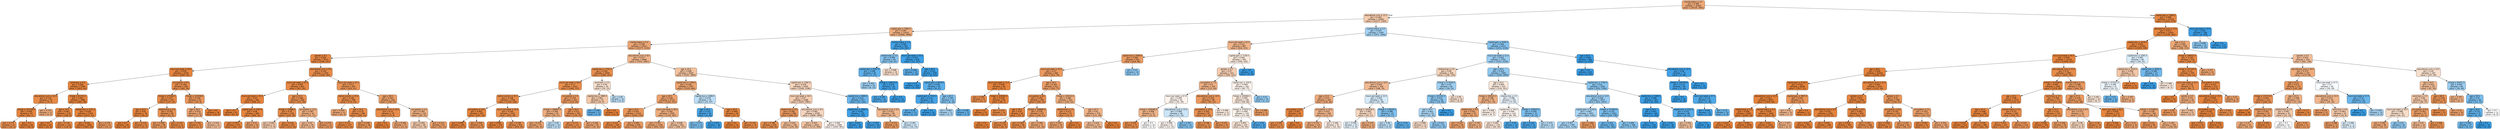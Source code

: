 digraph Tree {
node [shape=box, style="filled, rounded", color="black", fontname="helvetica"] ;
edge [fontname="helvetica"] ;
0 [label=<marital-status &le; 2.5<br/>gini = 0.366<br/>samples = 32561<br/>value = [24720, 7841]>, fillcolor="#eda978"] ;
1 [label=<educational_num &le; 12.5<br/>gini = 0.465<br/>samples = 19442<br/>value = [12277, 7165]>, fillcolor="#f4cbad"] ;
0 -> 1 [labeldistance=2.5, labelangle=45, headlabel="True"] ;
2 [label=<capital-gain &le; 5095.5<br/>gini = 0.387<br/>samples = 14102<br/>value = [10406, 3696]>, fillcolor="#eeae7f"] ;
1 -> 2 ;
3 [label=<marital-status &le; 0.5<br/>gini = 0.356<br/>samples = 13511<br/>value = [10377, 3134]>, fillcolor="#eda775"] ;
2 -> 3 ;
4 [label=<gender &le; 0.5<br/>gini = 0.091<br/>samples = 3513<br/>value = [3346, 167]>, fillcolor="#e68743"] ;
3 -> 4 ;
5 [label=<hours-per-week &le; 49.5<br/>gini = 0.056<br/>samples = 2159<br/>value = [2097, 62]>, fillcolor="#e6853f"] ;
4 -> 5 ;
6 [label=<workclass &le; 0.5<br/>gini = 0.044<br/>samples = 1959<br/>value = [1915, 44]>, fillcolor="#e6843e"] ;
5 -> 6 ;
7 [label=<educational_num &le; 10.5<br/>gini = 0.119<br/>samples = 79<br/>value = [74, 5]>, fillcolor="#e78a46"] ;
6 -> 7 ;
8 [label=<fnlwgt &le; 107148.0<br/>gini = 0.058<br/>samples = 67<br/>value = [65, 2]>, fillcolor="#e6853f"] ;
7 -> 8 ;
9 [label=<gini = 0.172<br/>samples = 21<br/>value = [19, 2]>, fillcolor="#e88e4e"] ;
8 -> 9 ;
10 [label=<gini = 0.0<br/>samples = 46<br/>value = [46, 0]>, fillcolor="#e58139"] ;
8 -> 10 ;
11 [label=<gini = 0.375<br/>samples = 12<br/>value = [9, 3]>, fillcolor="#eeab7b"] ;
7 -> 11 ;
12 [label=<fnlwgt &le; 61151.0<br/>gini = 0.041<br/>samples = 1880<br/>value = [1841, 39]>, fillcolor="#e6843d"] ;
6 -> 12 ;
13 [label=<age &le; 34.5<br/>gini = 0.087<br/>samples = 176<br/>value = [168, 8]>, fillcolor="#e68742"] ;
12 -> 13 ;
14 [label=<gini = 0.0<br/>samples = 50<br/>value = [50, 0]>, fillcolor="#e58139"] ;
13 -> 14 ;
15 [label=<gini = 0.119<br/>samples = 126<br/>value = [118, 8]>, fillcolor="#e78a46"] ;
13 -> 15 ;
16 [label=<capital-loss &le; 1751.5<br/>gini = 0.036<br/>samples = 1704<br/>value = [1673, 31]>, fillcolor="#e5833d"] ;
12 -> 16 ;
17 [label=<gini = 0.034<br/>samples = 1692<br/>value = [1663, 29]>, fillcolor="#e5833c"] ;
16 -> 17 ;
18 [label=<gini = 0.278<br/>samples = 12<br/>value = [10, 2]>, fillcolor="#ea9a61"] ;
16 -> 18 ;
19 [label=<occupation &le; 8.5<br/>gini = 0.164<br/>samples = 200<br/>value = [182, 18]>, fillcolor="#e88d4d"] ;
5 -> 19 ;
20 [label=<fnlwgt &le; 175293.5<br/>gini = 0.127<br/>samples = 147<br/>value = [137, 10]>, fillcolor="#e78a47"] ;
19 -> 20 ;
21 [label=<age &le; 42.0<br/>gini = 0.05<br/>samples = 78<br/>value = [76, 2]>, fillcolor="#e6843e"] ;
20 -> 21 ;
22 [label=<gini = 0.0<br/>samples = 45<br/>value = [45, 0]>, fillcolor="#e58139"] ;
21 -> 22 ;
23 [label=<gini = 0.114<br/>samples = 33<br/>value = [31, 2]>, fillcolor="#e78946"] ;
21 -> 23 ;
24 [label=<relationship &le; 3.5<br/>gini = 0.205<br/>samples = 69<br/>value = [61, 8]>, fillcolor="#e89253"] ;
20 -> 24 ;
25 [label=<gini = 0.266<br/>samples = 38<br/>value = [32, 6]>, fillcolor="#ea995e"] ;
24 -> 25 ;
26 [label=<gini = 0.121<br/>samples = 31<br/>value = [29, 2]>, fillcolor="#e78a47"] ;
24 -> 26 ;
27 [label=<fnlwgt &le; 210558.0<br/>gini = 0.256<br/>samples = 53<br/>value = [45, 8]>, fillcolor="#ea975c"] ;
19 -> 27 ;
28 [label=<age &le; 38.5<br/>gini = 0.353<br/>samples = 35<br/>value = [27, 8]>, fillcolor="#eda674"] ;
27 -> 28 ;
29 [label=<gini = 0.142<br/>samples = 13<br/>value = [12, 1]>, fillcolor="#e78c49"] ;
28 -> 29 ;
30 [label=<gini = 0.434<br/>samples = 22<br/>value = [15, 7]>, fillcolor="#f1bc95"] ;
28 -> 30 ;
31 [label=<gini = 0.0<br/>samples = 18<br/>value = [18, 0]>, fillcolor="#e58139"] ;
27 -> 31 ;
32 [label=<educational_num &le; 9.5<br/>gini = 0.143<br/>samples = 1354<br/>value = [1249, 105]>, fillcolor="#e78c4a"] ;
4 -> 32 ;
33 [label=<hours-per-week &le; 41.5<br/>gini = 0.097<br/>samples = 861<br/>value = [817, 44]>, fillcolor="#e68844"] ;
32 -> 33 ;
34 [label=<hours-per-week &le; 35.5<br/>gini = 0.05<br/>samples = 581<br/>value = [566, 15]>, fillcolor="#e6843e"] ;
33 -> 34 ;
35 [label=<gini = 0.0<br/>samples = 97<br/>value = [97, 0]>, fillcolor="#e58139"] ;
34 -> 35 ;
36 [label=<capital-gain &le; 2787.0<br/>gini = 0.06<br/>samples = 484<br/>value = [469, 15]>, fillcolor="#e6853f"] ;
34 -> 36 ;
37 [label=<gini = 0.053<br/>samples = 474<br/>value = [461, 13]>, fillcolor="#e6853f"] ;
36 -> 37 ;
38 [label=<gini = 0.32<br/>samples = 10<br/>value = [8, 2]>, fillcolor="#eca06a"] ;
36 -> 38 ;
39 [label=<age &le; 51.5<br/>gini = 0.186<br/>samples = 280<br/>value = [251, 29]>, fillcolor="#e89050"] ;
33 -> 39 ;
40 [label=<fnlwgt &le; 33988.0<br/>gini = 0.14<br/>samples = 238<br/>value = [220, 18]>, fillcolor="#e78b49"] ;
39 -> 40 ;
41 [label=<gini = 0.463<br/>samples = 11<br/>value = [7, 4]>, fillcolor="#f4c9aa"] ;
40 -> 41 ;
42 [label=<gini = 0.116<br/>samples = 227<br/>value = [213, 14]>, fillcolor="#e78946"] ;
40 -> 42 ;
43 [label=<occupation &le; 12.5<br/>gini = 0.387<br/>samples = 42<br/>value = [31, 11]>, fillcolor="#eeae7f"] ;
39 -> 43 ;
44 [label=<gini = 0.42<br/>samples = 30<br/>value = [21, 9]>, fillcolor="#f0b78e"] ;
43 -> 44 ;
45 [label=<gini = 0.278<br/>samples = 12<br/>value = [10, 2]>, fillcolor="#ea9a61"] ;
43 -> 45 ;
46 [label=<hours-per-week &le; 43.5<br/>gini = 0.217<br/>samples = 493<br/>value = [432, 61]>, fillcolor="#e99355"] ;
32 -> 46 ;
47 [label=<native-country &le; 35.0<br/>gini = 0.148<br/>samples = 298<br/>value = [274, 24]>, fillcolor="#e78c4a"] ;
46 -> 47 ;
48 [label=<gini = 0.355<br/>samples = 13<br/>value = [10, 3]>, fillcolor="#eda774"] ;
47 -> 48 ;
49 [label=<age &le; 50.5<br/>gini = 0.137<br/>samples = 285<br/>value = [264, 21]>, fillcolor="#e78b49"] ;
47 -> 49 ;
50 [label=<gini = 0.111<br/>samples = 237<br/>value = [223, 14]>, fillcolor="#e78945"] ;
49 -> 50 ;
51 [label=<gini = 0.249<br/>samples = 48<br/>value = [41, 7]>, fillcolor="#e9975b"] ;
49 -> 51 ;
52 [label=<age &le; 38.5<br/>gini = 0.307<br/>samples = 195<br/>value = [158, 37]>, fillcolor="#eb9f67"] ;
46 -> 52 ;
53 [label=<educational_num &le; 10.5<br/>gini = 0.14<br/>samples = 79<br/>value = [73, 6]>, fillcolor="#e78b49"] ;
52 -> 53 ;
54 [label=<gini = 0.0<br/>samples = 52<br/>value = [52, 0]>, fillcolor="#e58139"] ;
53 -> 54 ;
55 [label=<gini = 0.346<br/>samples = 27<br/>value = [21, 6]>, fillcolor="#eca572"] ;
53 -> 55 ;
56 [label=<occupation &le; 5.5<br/>gini = 0.392<br/>samples = 116<br/>value = [85, 31]>, fillcolor="#eeaf81"] ;
52 -> 56 ;
57 [label=<gini = 0.465<br/>samples = 49<br/>value = [31, 18]>, fillcolor="#f4caac"] ;
56 -> 57 ;
58 [label=<gini = 0.313<br/>samples = 67<br/>value = [54, 13]>, fillcolor="#eb9f69"] ;
56 -> 58 ;
59 [label=<educational_num &le; 8.5<br/>gini = 0.417<br/>samples = 9998<br/>value = [7031, 2967]>, fillcolor="#f0b68d"] ;
3 -> 59 ;
60 [label=<capital-loss &le; 1791.5<br/>gini = 0.181<br/>samples = 1656<br/>value = [1489, 167]>, fillcolor="#e88f4f"] ;
59 -> 60 ;
61 [label=<hours-per-week &le; 49.5<br/>gini = 0.17<br/>samples = 1621<br/>value = [1469, 152]>, fillcolor="#e88e4d"] ;
60 -> 61 ;
62 [label=<native-country &le; 35.5<br/>gini = 0.146<br/>samples = 1358<br/>value = [1250, 108]>, fillcolor="#e78c4a"] ;
61 -> 62 ;
63 [label=<occupation &le; 10.5<br/>gini = 0.063<br/>samples = 307<br/>value = [297, 10]>, fillcolor="#e68540"] ;
62 -> 63 ;
64 [label=<gini = 0.049<br/>samples = 281<br/>value = [274, 7]>, fillcolor="#e6843e"] ;
63 -> 64 ;
65 [label=<gini = 0.204<br/>samples = 26<br/>value = [23, 3]>, fillcolor="#e89153"] ;
63 -> 65 ;
66 [label=<hours-per-week &le; 29.0<br/>gini = 0.169<br/>samples = 1051<br/>value = [953, 98]>, fillcolor="#e88e4d"] ;
62 -> 66 ;
67 [label=<gini = 0.046<br/>samples = 126<br/>value = [123, 3]>, fillcolor="#e6843e"] ;
66 -> 67 ;
68 [label=<gini = 0.184<br/>samples = 925<br/>value = [830, 95]>, fillcolor="#e88f50"] ;
66 -> 68 ;
69 [label=<occupation &le; 3.5<br/>gini = 0.279<br/>samples = 263<br/>value = [219, 44]>, fillcolor="#ea9a61"] ;
61 -> 69 ;
70 [label=<fnlwgt &le; 289867.5<br/>gini = 0.384<br/>samples = 81<br/>value = [60, 21]>, fillcolor="#eead7e"] ;
69 -> 70 ;
71 [label=<gini = 0.333<br/>samples = 71<br/>value = [56, 15]>, fillcolor="#eca36e"] ;
70 -> 71 ;
72 [label=<gini = 0.48<br/>samples = 10<br/>value = [4, 6]>, fillcolor="#bddef6"] ;
70 -> 72 ;
73 [label=<age &le; 56.5<br/>gini = 0.221<br/>samples = 182<br/>value = [159, 23]>, fillcolor="#e99356"] ;
69 -> 73 ;
74 [label=<gini = 0.172<br/>samples = 137<br/>value = [124, 13]>, fillcolor="#e88e4e"] ;
73 -> 74 ;
75 [label=<gini = 0.346<br/>samples = 45<br/>value = [35, 10]>, fillcolor="#eca572"] ;
73 -> 75 ;
76 [label=<workclass &le; 3.5<br/>gini = 0.49<br/>samples = 35<br/>value = [20, 15]>, fillcolor="#f8e0ce"] ;
60 -> 76 ;
77 [label=<capital-loss &le; 1989.5<br/>gini = 0.461<br/>samples = 25<br/>value = [16, 9]>, fillcolor="#f4c8a8"] ;
76 -> 77 ;
78 [label=<gini = 0.298<br/>samples = 11<br/>value = [2, 9]>, fillcolor="#65b3eb"] ;
77 -> 78 ;
79 [label=<gini = 0.0<br/>samples = 14<br/>value = [14, 0]>, fillcolor="#e58139"] ;
77 -> 79 ;
80 [label=<gini = 0.48<br/>samples = 10<br/>value = [4, 6]>, fillcolor="#bddef6"] ;
76 -> 80 ;
81 [label=<age &le; 35.5<br/>gini = 0.446<br/>samples = 8342<br/>value = [5542, 2800]>, fillcolor="#f2c19d"] ;
59 -> 81 ;
82 [label=<capital-loss &le; 1794.0<br/>gini = 0.339<br/>samples = 2797<br/>value = [2193, 604]>, fillcolor="#eca470"] ;
81 -> 82 ;
83 [label=<age &le; 29.5<br/>gini = 0.326<br/>samples = 2719<br/>value = [2162, 557]>, fillcolor="#eca16c"] ;
82 -> 83 ;
84 [label=<age &le; 24.5<br/>gini = 0.241<br/>samples = 1214<br/>value = [1044, 170]>, fillcolor="#e99659"] ;
83 -> 84 ;
85 [label=<gini = 0.112<br/>samples = 336<br/>value = [316, 20]>, fillcolor="#e78946"] ;
84 -> 85 ;
86 [label=<gini = 0.283<br/>samples = 878<br/>value = [728, 150]>, fillcolor="#ea9b62"] ;
84 -> 86 ;
87 [label=<hours-per-week &le; 48.5<br/>gini = 0.382<br/>samples = 1505<br/>value = [1118, 387]>, fillcolor="#eead7e"] ;
83 -> 87 ;
88 [label=<gini = 0.351<br/>samples = 1100<br/>value = [850, 250]>, fillcolor="#eda673"] ;
87 -> 88 ;
89 [label=<gini = 0.448<br/>samples = 405<br/>value = [268, 137]>, fillcolor="#f2c19e"] ;
87 -> 89 ;
90 [label=<capital-loss &le; 1989.5<br/>gini = 0.479<br/>samples = 78<br/>value = [31, 47]>, fillcolor="#bcdef6"] ;
82 -> 90 ;
91 [label=<age &le; 28.5<br/>gini = 0.147<br/>samples = 50<br/>value = [4, 46]>, fillcolor="#4aa6e7"] ;
90 -> 91 ;
92 [label=<gini = 0.375<br/>samples = 12<br/>value = [3, 9]>, fillcolor="#7bbeee"] ;
91 -> 92 ;
93 [label=<gini = 0.051<br/>samples = 38<br/>value = [1, 37]>, fillcolor="#3ea0e6"] ;
91 -> 93 ;
94 [label=<age &le; 30.5<br/>gini = 0.069<br/>samples = 28<br/>value = [27, 1]>, fillcolor="#e68640"] ;
90 -> 94 ;
95 [label=<gini = 0.0<br/>samples = 14<br/>value = [14, 0]>, fillcolor="#e58139"] ;
94 -> 95 ;
96 [label=<gini = 0.133<br/>samples = 14<br/>value = [13, 1]>, fillcolor="#e78b48"] ;
94 -> 96 ;
97 [label=<capital-loss &le; 1782.5<br/>gini = 0.478<br/>samples = 5545<br/>value = [3349, 2196]>, fillcolor="#f6d4bb"] ;
81 -> 97 ;
98 [label=<hours-per-week &le; 34.5<br/>gini = 0.47<br/>samples = 5288<br/>value = [3297, 1991]>, fillcolor="#f5cdb1"] ;
97 -> 98 ;
99 [label=<relationship &le; 4.0<br/>gini = 0.265<br/>samples = 580<br/>value = [489, 91]>, fillcolor="#ea985e"] ;
98 -> 99 ;
100 [label=<gini = 0.186<br/>samples = 434<br/>value = [389, 45]>, fillcolor="#e89050"] ;
99 -> 100 ;
101 [label=<gini = 0.432<br/>samples = 146<br/>value = [100, 46]>, fillcolor="#f1bb94"] ;
99 -> 101 ;
102 [label=<educational_num &le; 9.5<br/>gini = 0.481<br/>samples = 4708<br/>value = [2808, 1900]>, fillcolor="#f7d6bf"] ;
98 -> 102 ;
103 [label=<gini = 0.453<br/>samples = 2624<br/>value = [1715, 909]>, fillcolor="#f3c4a2"] ;
102 -> 103 ;
104 [label=<gini = 0.499<br/>samples = 2084<br/>value = [1093, 991]>, fillcolor="#fdf3ed"] ;
102 -> 104 ;
105 [label=<capital-loss &le; 1989.5<br/>gini = 0.323<br/>samples = 257<br/>value = [52, 205]>, fillcolor="#6bb6ec"] ;
97 -> 105 ;
106 [label=<capital-loss &le; 1894.5<br/>gini = 0.061<br/>samples = 191<br/>value = [6, 185]>, fillcolor="#3fa0e6"] ;
105 -> 106 ;
107 [label=<gini = 0.021<br/>samples = 93<br/>value = [1, 92]>, fillcolor="#3b9ee5"] ;
106 -> 107 ;
108 [label=<gini = 0.097<br/>samples = 98<br/>value = [5, 93]>, fillcolor="#44a2e6"] ;
106 -> 108 ;
109 [label=<educational_num &le; 9.5<br/>gini = 0.422<br/>samples = 66<br/>value = [46, 20]>, fillcolor="#f0b88f"] ;
105 -> 109 ;
110 [label=<gini = 0.273<br/>samples = 43<br/>value = [36, 7]>, fillcolor="#ea9a5f"] ;
109 -> 110 ;
111 [label=<gini = 0.491<br/>samples = 23<br/>value = [10, 13]>, fillcolor="#d1e8f9"] ;
109 -> 111 ;
112 [label=<marital-status &le; 1.0<br/>gini = 0.093<br/>samples = 591<br/>value = [29, 562]>, fillcolor="#43a2e6"] ;
2 -> 112 ;
113 [label=<relationship &le; 3.5<br/>gini = 0.408<br/>samples = 63<br/>value = [18, 45]>, fillcolor="#88c4ef"] ;
112 -> 113 ;
114 [label=<capital-gain &le; 9567.0<br/>gini = 0.268<br/>samples = 44<br/>value = [7, 37]>, fillcolor="#5eb0ea"] ;
113 -> 114 ;
115 [label=<gini = 0.444<br/>samples = 18<br/>value = [6, 12]>, fillcolor="#9ccef2"] ;
114 -> 115 ;
116 [label=<fnlwgt &le; 146070.5<br/>gini = 0.074<br/>samples = 26<br/>value = [1, 25]>, fillcolor="#41a1e6"] ;
114 -> 116 ;
117 [label=<gini = 0.165<br/>samples = 11<br/>value = [1, 10]>, fillcolor="#4da7e8"] ;
116 -> 117 ;
118 [label=<gini = 0.0<br/>samples = 15<br/>value = [0, 15]>, fillcolor="#399de5"] ;
116 -> 118 ;
119 [label=<gini = 0.488<br/>samples = 19<br/>value = [11, 8]>, fillcolor="#f8ddc9"] ;
113 -> 119 ;
120 [label=<hours-per-week &le; 24.5<br/>gini = 0.041<br/>samples = 528<br/>value = [11, 517]>, fillcolor="#3d9fe6"] ;
112 -> 120 ;
121 [label=<gini = 0.266<br/>samples = 19<br/>value = [3, 16]>, fillcolor="#5eafea"] ;
120 -> 121 ;
122 [label=<age &le; 60.5<br/>gini = 0.031<br/>samples = 509<br/>value = [8, 501]>, fillcolor="#3c9fe5"] ;
120 -> 122 ;
123 [label=<gini = 0.0<br/>samples = 454<br/>value = [0, 454]>, fillcolor="#399de5"] ;
122 -> 123 ;
124 [label=<capital-gain &le; 9976.0<br/>gini = 0.249<br/>samples = 55<br/>value = [8, 47]>, fillcolor="#5baee9"] ;
122 -> 124 ;
125 [label=<capital-gain &le; 7032.5<br/>gini = 0.114<br/>samples = 33<br/>value = [2, 31]>, fillcolor="#46a3e7"] ;
124 -> 125 ;
126 [label=<gini = 0.26<br/>samples = 13<br/>value = [2, 11]>, fillcolor="#5dafea"] ;
125 -> 126 ;
127 [label=<gini = 0.0<br/>samples = 20<br/>value = [0, 20]>, fillcolor="#399de5"] ;
125 -> 127 ;
128 [label=<age &le; 64.5<br/>gini = 0.397<br/>samples = 22<br/>value = [6, 16]>, fillcolor="#83c2ef"] ;
124 -> 128 ;
129 [label=<gini = 0.463<br/>samples = 11<br/>value = [4, 7]>, fillcolor="#aad5f4"] ;
128 -> 129 ;
130 [label=<gini = 0.298<br/>samples = 11<br/>value = [2, 9]>, fillcolor="#65b3eb"] ;
128 -> 130 ;
131 [label=<marital-status &le; 0.5<br/>gini = 0.455<br/>samples = 5340<br/>value = [1871, 3469]>, fillcolor="#a4d2f3"] ;
1 -> 131 ;
132 [label=<hours-per-week &le; 43.5<br/>gini = 0.411<br/>samples = 867<br/>value = [616, 251]>, fillcolor="#f0b48a"] ;
131 -> 132 ;
133 [label=<capital-loss &le; 2090.0<br/>gini = 0.284<br/>samples = 502<br/>value = [416, 86]>, fillcolor="#ea9b62"] ;
132 -> 133 ;
134 [label=<hours-per-week &le; 32.5<br/>gini = 0.27<br/>samples = 492<br/>value = [413, 79]>, fillcolor="#ea995f"] ;
133 -> 134 ;
135 [label=<hours-per-week &le; 11.0<br/>gini = 0.049<br/>samples = 80<br/>value = [78, 2]>, fillcolor="#e6843e"] ;
134 -> 135 ;
136 [label=<gini = 0.165<br/>samples = 11<br/>value = [10, 1]>, fillcolor="#e88e4d"] ;
135 -> 136 ;
137 [label=<fnlwgt &le; 228364.5<br/>gini = 0.029<br/>samples = 69<br/>value = [68, 1]>, fillcolor="#e5833c"] ;
135 -> 137 ;
138 [label=<gini = 0.0<br/>samples = 55<br/>value = [55, 0]>, fillcolor="#e58139"] ;
137 -> 138 ;
139 [label=<gini = 0.133<br/>samples = 14<br/>value = [13, 1]>, fillcolor="#e78b48"] ;
137 -> 139 ;
140 [label=<age &le; 44.5<br/>gini = 0.304<br/>samples = 412<br/>value = [335, 77]>, fillcolor="#eb9e67"] ;
134 -> 140 ;
141 [label=<occupation &le; 8.0<br/>gini = 0.203<br/>samples = 209<br/>value = [185, 24]>, fillcolor="#e89153"] ;
140 -> 141 ;
142 [label=<age &le; 39.5<br/>gini = 0.07<br/>samples = 82<br/>value = [79, 3]>, fillcolor="#e68641"] ;
141 -> 142 ;
143 [label=<gini = 0.0<br/>samples = 37<br/>value = [37, 0]>, fillcolor="#e58139"] ;
142 -> 143 ;
144 [label=<gini = 0.124<br/>samples = 45<br/>value = [42, 3]>, fillcolor="#e78a47"] ;
142 -> 144 ;
145 [label=<fnlwgt &le; 168895.0<br/>gini = 0.276<br/>samples = 127<br/>value = [106, 21]>, fillcolor="#ea9a60"] ;
141 -> 145 ;
146 [label=<gini = 0.163<br/>samples = 56<br/>value = [51, 5]>, fillcolor="#e88d4c"] ;
145 -> 146 ;
147 [label=<gini = 0.349<br/>samples = 71<br/>value = [55, 16]>, fillcolor="#eda673"] ;
145 -> 147 ;
148 [label=<fnlwgt &le; 105252.0<br/>gini = 0.386<br/>samples = 203<br/>value = [150, 53]>, fillcolor="#eeae7f"] ;
140 -> 148 ;
149 [label=<relationship &le; 1.5<br/>gini = 0.213<br/>samples = 33<br/>value = [29, 4]>, fillcolor="#e99254"] ;
148 -> 149 ;
150 [label=<gini = 0.332<br/>samples = 19<br/>value = [15, 4]>, fillcolor="#eca36e"] ;
149 -> 150 ;
151 [label=<gini = 0.0<br/>samples = 14<br/>value = [14, 0]>, fillcolor="#e58139"] ;
149 -> 151 ;
152 [label=<age &le; 62.5<br/>gini = 0.41<br/>samples = 170<br/>value = [121, 49]>, fillcolor="#f0b489"] ;
148 -> 152 ;
153 [label=<gini = 0.429<br/>samples = 157<br/>value = [108, 49]>, fillcolor="#f1ba93"] ;
152 -> 153 ;
154 [label=<gini = 0.0<br/>samples = 13<br/>value = [13, 0]>, fillcolor="#e58139"] ;
152 -> 154 ;
155 [label=<gini = 0.42<br/>samples = 10<br/>value = [3, 7]>, fillcolor="#8ec7f0"] ;
133 -> 155 ;
156 [label=<capital-gain &le; 7139.5<br/>gini = 0.495<br/>samples = 365<br/>value = [200, 165]>, fillcolor="#fae9dc"] ;
132 -> 156 ;
157 [label=<gender &le; 0.5<br/>gini = 0.47<br/>samples = 321<br/>value = [200, 121]>, fillcolor="#f5cdb1"] ;
156 -> 157 ;
158 [label=<occupation &le; 7.5<br/>gini = 0.4<br/>samples = 159<br/>value = [115, 44]>, fillcolor="#efb185"] ;
157 -> 158 ;
159 [label=<hours-per-week &le; 47.0<br/>gini = 0.499<br/>samples = 61<br/>value = [32, 29]>, fillcolor="#fdf3ec"] ;
158 -> 159 ;
160 [label=<fnlwgt &le; 190048.0<br/>gini = 0.408<br/>samples = 21<br/>value = [15, 6]>, fillcolor="#efb388"] ;
159 -> 160 ;
161 [label=<gini = 0.165<br/>samples = 11<br/>value = [10, 1]>, fillcolor="#e88e4d"] ;
160 -> 161 ;
162 [label=<gini = 0.5<br/>samples = 10<br/>value = [5, 5]>, fillcolor="#ffffff"] ;
160 -> 162 ;
163 [label=<educational_num &le; 13.5<br/>gini = 0.489<br/>samples = 40<br/>value = [17, 23]>, fillcolor="#cbe5f8"] ;
159 -> 163 ;
164 [label=<gini = 0.499<br/>samples = 25<br/>value = [13, 12]>, fillcolor="#fdf5f0"] ;
163 -> 164 ;
165 [label=<gini = 0.391<br/>samples = 15<br/>value = [4, 11]>, fillcolor="#81c1ee"] ;
163 -> 165 ;
166 [label=<educational_num &le; 14.5<br/>gini = 0.259<br/>samples = 98<br/>value = [83, 15]>, fillcolor="#ea985d"] ;
158 -> 166 ;
167 [label=<occupation &le; 10.5<br/>gini = 0.203<br/>samples = 87<br/>value = [77, 10]>, fillcolor="#e89153"] ;
166 -> 167 ;
168 [label=<gini = 0.198<br/>samples = 72<br/>value = [64, 8]>, fillcolor="#e89152"] ;
167 -> 168 ;
169 [label=<gini = 0.231<br/>samples = 15<br/>value = [13, 2]>, fillcolor="#e99457"] ;
167 -> 169 ;
170 [label=<gini = 0.496<br/>samples = 11<br/>value = [6, 5]>, fillcolor="#fbeade"] ;
166 -> 170 ;
171 [label=<capital-loss &le; 326.5<br/>gini = 0.499<br/>samples = 162<br/>value = [85, 77]>, fillcolor="#fdf3ec"] ;
157 -> 171 ;
172 [label=<fnlwgt &le; 330064.5<br/>gini = 0.495<br/>samples = 146<br/>value = [80, 66]>, fillcolor="#fae9dc"] ;
171 -> 172 ;
173 [label=<fnlwgt &le; 279255.0<br/>gini = 0.499<br/>samples = 135<br/>value = [71, 64]>, fillcolor="#fcf3eb"] ;
172 -> 173 ;
174 [label=<gini = 0.493<br/>samples = 125<br/>value = [70, 55]>, fillcolor="#f9e4d5"] ;
173 -> 174 ;
175 [label=<gini = 0.18<br/>samples = 10<br/>value = [1, 9]>, fillcolor="#4fa8e8"] ;
173 -> 175 ;
176 [label=<gini = 0.298<br/>samples = 11<br/>value = [9, 2]>, fillcolor="#eb9d65"] ;
172 -> 176 ;
177 [label=<gini = 0.43<br/>samples = 16<br/>value = [5, 11]>, fillcolor="#93caf1"] ;
171 -> 177 ;
178 [label=<gini = 0.0<br/>samples = 44<br/>value = [0, 44]>, fillcolor="#399de5"] ;
156 -> 178 ;
179 [label=<capital-gain &le; 5095.5<br/>gini = 0.404<br/>samples = 4473<br/>value = [1255, 3218]>, fillcolor="#86c3ef"] ;
131 -> 179 ;
180 [label=<hours-per-week &le; 31.0<br/>gini = 0.442<br/>samples = 3791<br/>value = [1252, 2539]>, fillcolor="#9bcdf2"] ;
179 -> 180 ;
181 [label=<relationship &le; 4.0<br/>gini = 0.48<br/>samples = 326<br/>value = [196, 130]>, fillcolor="#f6d5bc"] ;
180 -> 181 ;
182 [label=<educational_num &le; 14.5<br/>gini = 0.429<br/>samples = 244<br/>value = [168, 76]>, fillcolor="#f1ba93"] ;
181 -> 182 ;
183 [label=<age &le; 32.5<br/>gini = 0.372<br/>samples = 194<br/>value = [146, 48]>, fillcolor="#eeaa7a"] ;
182 -> 183 ;
184 [label=<occupation &le; 8.0<br/>gini = 0.057<br/>samples = 34<br/>value = [33, 1]>, fillcolor="#e6853f"] ;
183 -> 184 ;
185 [label=<gini = 0.165<br/>samples = 11<br/>value = [10, 1]>, fillcolor="#e88e4d"] ;
184 -> 185 ;
186 [label=<gini = 0.0<br/>samples = 23<br/>value = [23, 0]>, fillcolor="#e58139"] ;
184 -> 186 ;
187 [label=<occupation &le; 10.5<br/>gini = 0.415<br/>samples = 160<br/>value = [113, 47]>, fillcolor="#f0b58b"] ;
183 -> 187 ;
188 [label=<gini = 0.373<br/>samples = 125<br/>value = [94, 31]>, fillcolor="#eeab7a"] ;
187 -> 188 ;
189 [label=<gini = 0.496<br/>samples = 35<br/>value = [19, 16]>, fillcolor="#fbebe0"] ;
187 -> 189 ;
190 [label=<hours-per-week &le; 23.5<br/>gini = 0.493<br/>samples = 50<br/>value = [22, 28]>, fillcolor="#d5eaf9"] ;
182 -> 190 ;
191 [label=<fnlwgt &le; 181626.0<br/>gini = 0.483<br/>samples = 27<br/>value = [16, 11]>, fillcolor="#f7d8c1"] ;
190 -> 191 ;
192 [label=<gini = 0.498<br/>samples = 15<br/>value = [7, 8]>, fillcolor="#e6f3fc"] ;
191 -> 192 ;
193 [label=<gini = 0.375<br/>samples = 12<br/>value = [9, 3]>, fillcolor="#eeab7b"] ;
191 -> 193 ;
194 [label=<fnlwgt &le; 124828.5<br/>gini = 0.386<br/>samples = 23<br/>value = [6, 17]>, fillcolor="#7fc0ee"] ;
190 -> 194 ;
195 [label=<gini = 0.48<br/>samples = 10<br/>value = [4, 6]>, fillcolor="#bddef6"] ;
194 -> 195 ;
196 [label=<gini = 0.26<br/>samples = 13<br/>value = [2, 11]>, fillcolor="#5dafea"] ;
194 -> 196 ;
197 [label=<fnlwgt &le; 277638.0<br/>gini = 0.45<br/>samples = 82<br/>value = [28, 54]>, fillcolor="#a0d0f2"] ;
181 -> 197 ;
198 [label=<fnlwgt &le; 203102.5<br/>gini = 0.415<br/>samples = 68<br/>value = [20, 48]>, fillcolor="#8bc6f0"] ;
197 -> 198 ;
199 [label=<age &le; 30.5<br/>gini = 0.463<br/>samples = 55<br/>value = [20, 35]>, fillcolor="#aad5f4"] ;
198 -> 199 ;
200 [label=<gini = 0.486<br/>samples = 12<br/>value = [7, 5]>, fillcolor="#f8dbc6"] ;
199 -> 200 ;
201 [label=<gini = 0.422<br/>samples = 43<br/>value = [13, 30]>, fillcolor="#8fc7f0"] ;
199 -> 201 ;
202 [label=<gini = 0.0<br/>samples = 13<br/>value = [0, 13]>, fillcolor="#399de5"] ;
198 -> 202 ;
203 [label=<gini = 0.49<br/>samples = 14<br/>value = [8, 6]>, fillcolor="#f8e0ce"] ;
197 -> 203 ;
204 [label=<age &le; 28.5<br/>gini = 0.424<br/>samples = 3465<br/>value = [1056, 2409]>, fillcolor="#90c8f0"] ;
180 -> 204 ;
205 [label=<age &le; 25.5<br/>gini = 0.495<br/>samples = 225<br/>value = [124, 101]>, fillcolor="#fae8da"] ;
204 -> 205 ;
206 [label=<fnlwgt &le; 260521.5<br/>gini = 0.396<br/>samples = 70<br/>value = [51, 19]>, fillcolor="#efb083"] ;
205 -> 206 ;
207 [label=<relationship &le; 4.0<br/>gini = 0.341<br/>samples = 55<br/>value = [43, 12]>, fillcolor="#eca470"] ;
206 -> 207 ;
208 [label=<gini = 0.325<br/>samples = 44<br/>value = [35, 9]>, fillcolor="#eca16c"] ;
207 -> 208 ;
209 [label=<gini = 0.397<br/>samples = 11<br/>value = [8, 3]>, fillcolor="#efb083"] ;
207 -> 209 ;
210 [label=<gini = 0.498<br/>samples = 15<br/>value = [8, 7]>, fillcolor="#fcefe6"] ;
206 -> 210 ;
211 [label=<relationship &le; 3.5<br/>gini = 0.498<br/>samples = 155<br/>value = [73, 82]>, fillcolor="#e9f4fc"] ;
205 -> 211 ;
212 [label=<capital-loss &le; 742.5<br/>gini = 0.499<br/>samples = 124<br/>value = [65, 59]>, fillcolor="#fdf3ed"] ;
211 -> 212 ;
213 [label=<gini = 0.492<br/>samples = 114<br/>value = [64, 50]>, fillcolor="#f9e3d4"] ;
212 -> 213 ;
214 [label=<gini = 0.18<br/>samples = 10<br/>value = [1, 9]>, fillcolor="#4fa8e8"] ;
212 -> 214 ;
215 [label=<fnlwgt &le; 194625.5<br/>gini = 0.383<br/>samples = 31<br/>value = [8, 23]>, fillcolor="#7ebfee"] ;
211 -> 215 ;
216 [label=<gini = 0.142<br/>samples = 13<br/>value = [1, 12]>, fillcolor="#49a5e7"] ;
215 -> 216 ;
217 [label=<gini = 0.475<br/>samples = 18<br/>value = [7, 11]>, fillcolor="#b7dbf6"] ;
215 -> 217 ;
218 [label=<capital-loss &le; 1794.0<br/>gini = 0.41<br/>samples = 3240<br/>value = [932, 2308]>, fillcolor="#89c5ef"] ;
204 -> 218 ;
219 [label=<educational_num &le; 13.5<br/>gini = 0.436<br/>samples = 2875<br/>value = [923, 1952]>, fillcolor="#97cbf1"] ;
218 -> 219 ;
220 [label=<capital-gain &le; 3120.0<br/>gini = 0.462<br/>samples = 1822<br/>value = [660, 1162]>, fillcolor="#a9d5f4"] ;
219 -> 220 ;
221 [label=<gini = 0.457<br/>samples = 1787<br/>value = [631, 1156]>, fillcolor="#a5d2f3"] ;
220 -> 221 ;
222 [label=<gini = 0.284<br/>samples = 35<br/>value = [29, 6]>, fillcolor="#ea9b62"] ;
220 -> 222 ;
223 [label=<fnlwgt &le; 157093.0<br/>gini = 0.375<br/>samples = 1053<br/>value = [263, 790]>, fillcolor="#7bbeee"] ;
219 -> 223 ;
224 [label=<gini = 0.323<br/>samples = 455<br/>value = [92, 363]>, fillcolor="#6bb6ec"] ;
223 -> 224 ;
225 [label=<gini = 0.408<br/>samples = 598<br/>value = [171, 427]>, fillcolor="#88c4ef"] ;
223 -> 225 ;
226 [label=<capital-loss &le; 1989.5<br/>gini = 0.048<br/>samples = 365<br/>value = [9, 356]>, fillcolor="#3e9fe6"] ;
218 -> 226 ;
227 [label=<age &le; 50.5<br/>gini = 0.007<br/>samples = 305<br/>value = [1, 304]>, fillcolor="#3a9de5"] ;
226 -> 227 ;
228 [label=<gini = 0.0<br/>samples = 239<br/>value = [0, 239]>, fillcolor="#399de5"] ;
227 -> 228 ;
229 [label=<gini = 0.03<br/>samples = 66<br/>value = [1, 65]>, fillcolor="#3c9fe5"] ;
227 -> 229 ;
230 [label=<capital-loss &le; 2322.0<br/>gini = 0.231<br/>samples = 60<br/>value = [8, 52]>, fillcolor="#57ace9"] ;
226 -> 230 ;
231 [label=<gini = 0.444<br/>samples = 12<br/>value = [8, 4]>, fillcolor="#f2c09c"] ;
230 -> 231 ;
232 [label=<gini = 0.0<br/>samples = 48<br/>value = [0, 48]>, fillcolor="#399de5"] ;
230 -> 232 ;
233 [label=<age &le; 62.5<br/>gini = 0.009<br/>samples = 682<br/>value = [3, 679]>, fillcolor="#3a9de5"] ;
179 -> 233 ;
234 [label=<gini = 0.0<br/>samples = 610<br/>value = [0, 610]>, fillcolor="#399de5"] ;
233 -> 234 ;
235 [label=<educational_num &le; 14.5<br/>gini = 0.08<br/>samples = 72<br/>value = [3, 69]>, fillcolor="#42a1e6"] ;
233 -> 235 ;
236 [label=<fnlwgt &le; 149709.0<br/>gini = 0.115<br/>samples = 49<br/>value = [3, 46]>, fillcolor="#46a3e7"] ;
235 -> 236 ;
237 [label=<gini = 0.0<br/>samples = 18<br/>value = [0, 18]>, fillcolor="#399de5"] ;
236 -> 237 ;
238 [label=<hours-per-week &le; 47.5<br/>gini = 0.175<br/>samples = 31<br/>value = [3, 28]>, fillcolor="#4ea8e8"] ;
236 -> 238 ;
239 [label=<gini = 0.091<br/>samples = 21<br/>value = [1, 20]>, fillcolor="#43a2e6"] ;
238 -> 239 ;
240 [label=<gini = 0.32<br/>samples = 10<br/>value = [2, 8]>, fillcolor="#6ab6ec"] ;
238 -> 240 ;
241 [label=<gini = 0.0<br/>samples = 23<br/>value = [0, 23]>, fillcolor="#399de5"] ;
235 -> 241 ;
242 [label=<capital-gain &le; 7669.5<br/>gini = 0.098<br/>samples = 13119<br/>value = [12443, 676]>, fillcolor="#e68844"] ;
0 -> 242 [labeldistance=2.5, labelangle=-45, headlabel="False"] ;
243 [label=<educational_num &le; 13.5<br/>gini = 0.073<br/>samples = 12931<br/>value = [12439, 492]>, fillcolor="#e68641"] ;
242 -> 243 ;
244 [label=<capital-loss &le; 2218.5<br/>gini = 0.054<br/>samples = 12293<br/>value = [11954, 339]>, fillcolor="#e6853f"] ;
243 -> 244 ;
245 [label=<hours-per-week &le; 44.5<br/>gini = 0.049<br/>samples = 12235<br/>value = [11928, 307]>, fillcolor="#e6843e"] ;
244 -> 245 ;
246 [label=<age &le; 38.5<br/>gini = 0.028<br/>samples = 10253<br/>value = [10108, 145]>, fillcolor="#e5833c"] ;
245 -> 246 ;
247 [label=<capital-gain &le; 4718.5<br/>gini = 0.013<br/>samples = 8028<br/>value = [7977, 51]>, fillcolor="#e5823a"] ;
246 -> 247 ;
248 [label=<educational_num &le; 10.5<br/>gini = 0.012<br/>samples = 8007<br/>value = [7959, 48]>, fillcolor="#e5823a"] ;
247 -> 248 ;
249 [label=<relationship &le; 1.5<br/>gini = 0.006<br/>samples = 6363<br/>value = [6344, 19]>, fillcolor="#e5813a"] ;
248 -> 249 ;
250 [label=<gini = 0.015<br/>samples = 1815<br/>value = [1801, 14]>, fillcolor="#e5823b"] ;
249 -> 250 ;
251 [label=<gini = 0.002<br/>samples = 4548<br/>value = [4543, 5]>, fillcolor="#e58139"] ;
249 -> 251 ;
252 [label=<marital-status &le; 5.5<br/>gini = 0.035<br/>samples = 1644<br/>value = [1615, 29]>, fillcolor="#e5833d"] ;
248 -> 252 ;
253 [label=<gini = 0.031<br/>samples = 1633<br/>value = [1607, 26]>, fillcolor="#e5833c"] ;
252 -> 253 ;
254 [label=<gini = 0.397<br/>samples = 11<br/>value = [8, 3]>, fillcolor="#efb083"] ;
252 -> 254 ;
255 [label=<capital-gain &le; 4997.0<br/>gini = 0.245<br/>samples = 21<br/>value = [18, 3]>, fillcolor="#e9965a"] ;
247 -> 255 ;
256 [label=<gini = 0.42<br/>samples = 10<br/>value = [7, 3]>, fillcolor="#f0b78e"] ;
255 -> 256 ;
257 [label=<gini = 0.0<br/>samples = 11<br/>value = [11, 0]>, fillcolor="#e58139"] ;
255 -> 257 ;
258 [label=<educational_num &le; 12.5<br/>gini = 0.081<br/>samples = 2225<br/>value = [2131, 94]>, fillcolor="#e68742"] ;
246 -> 258 ;
259 [label=<gender &le; 0.5<br/>gini = 0.053<br/>samples = 1945<br/>value = [1892, 53]>, fillcolor="#e6853f"] ;
258 -> 259 ;
260 [label=<educational_num &le; 9.5<br/>gini = 0.032<br/>samples = 1291<br/>value = [1270, 21]>, fillcolor="#e5833c"] ;
259 -> 260 ;
261 [label=<gini = 0.022<br/>samples = 903<br/>value = [893, 10]>, fillcolor="#e5823b"] ;
260 -> 261 ;
262 [label=<gini = 0.055<br/>samples = 388<br/>value = [377, 11]>, fillcolor="#e6853f"] ;
260 -> 262 ;
263 [label=<occupation &le; 8.5<br/>gini = 0.093<br/>samples = 654<br/>value = [622, 32]>, fillcolor="#e68743"] ;
259 -> 263 ;
264 [label=<gini = 0.054<br/>samples = 465<br/>value = [452, 13]>, fillcolor="#e6853f"] ;
263 -> 264 ;
265 [label=<gini = 0.181<br/>samples = 189<br/>value = [170, 19]>, fillcolor="#e88f4f"] ;
263 -> 265 ;
266 [label=<gender &le; 0.5<br/>gini = 0.25<br/>samples = 280<br/>value = [239, 41]>, fillcolor="#e9975b"] ;
258 -> 266 ;
267 [label=<occupation &le; 8.0<br/>gini = 0.187<br/>samples = 153<br/>value = [137, 16]>, fillcolor="#e89050"] ;
266 -> 267 ;
268 [label=<gini = 0.081<br/>samples = 71<br/>value = [68, 3]>, fillcolor="#e68742"] ;
267 -> 268 ;
269 [label=<gini = 0.267<br/>samples = 82<br/>value = [69, 13]>, fillcolor="#ea995e"] ;
267 -> 269 ;
270 [label=<occupation &le; 2.5<br/>gini = 0.316<br/>samples = 127<br/>value = [102, 25]>, fillcolor="#eba06a"] ;
266 -> 270 ;
271 [label=<gini = 0.087<br/>samples = 22<br/>value = [21, 1]>, fillcolor="#e68742"] ;
270 -> 271 ;
272 [label=<gini = 0.353<br/>samples = 105<br/>value = [81, 24]>, fillcolor="#eda674"] ;
270 -> 272 ;
273 [label=<educational_num &le; 12.5<br/>gini = 0.15<br/>samples = 1982<br/>value = [1820, 162]>, fillcolor="#e78c4b"] ;
245 -> 273 ;
274 [label=<fnlwgt &le; 323268.0<br/>gini = 0.091<br/>samples = 1445<br/>value = [1376, 69]>, fillcolor="#e68743"] ;
273 -> 274 ;
275 [label=<age &le; 35.5<br/>gini = 0.08<br/>samples = 1272<br/>value = [1219, 53]>, fillcolor="#e68642"] ;
274 -> 275 ;
276 [label=<age &le; 25.5<br/>gini = 0.048<br/>samples = 892<br/>value = [870, 22]>, fillcolor="#e6843e"] ;
275 -> 276 ;
277 [label=<gini = 0.014<br/>samples = 412<br/>value = [409, 3]>, fillcolor="#e5823a"] ;
276 -> 277 ;
278 [label=<gini = 0.076<br/>samples = 480<br/>value = [461, 19]>, fillcolor="#e68641"] ;
276 -> 278 ;
279 [label=<marital-status &le; 4.5<br/>gini = 0.15<br/>samples = 380<br/>value = [349, 31]>, fillcolor="#e78c4b"] ;
275 -> 279 ;
280 [label=<gini = 0.107<br/>samples = 247<br/>value = [233, 14]>, fillcolor="#e78945"] ;
279 -> 280 ;
281 [label=<gini = 0.223<br/>samples = 133<br/>value = [116, 17]>, fillcolor="#e99356"] ;
279 -> 281 ;
282 [label=<workclass &le; 3.5<br/>gini = 0.168<br/>samples = 173<br/>value = [157, 16]>, fillcolor="#e88e4d"] ;
274 -> 282 ;
283 [label=<age &le; 33.5<br/>gini = 0.133<br/>samples = 153<br/>value = [142, 11]>, fillcolor="#e78b48"] ;
282 -> 283 ;
284 [label=<gini = 0.038<br/>samples = 103<br/>value = [101, 2]>, fillcolor="#e6833d"] ;
283 -> 284 ;
285 [label=<gini = 0.295<br/>samples = 50<br/>value = [41, 9]>, fillcolor="#eb9d64"] ;
283 -> 285 ;
286 [label=<educational_num &le; 9.5<br/>gini = 0.375<br/>samples = 20<br/>value = [15, 5]>, fillcolor="#eeab7b"] ;
282 -> 286 ;
287 [label=<gini = 0.48<br/>samples = 10<br/>value = [6, 4]>, fillcolor="#f6d5bd"] ;
286 -> 287 ;
288 [label=<gini = 0.18<br/>samples = 10<br/>value = [9, 1]>, fillcolor="#e88f4f"] ;
286 -> 288 ;
289 [label=<marital-status &le; 5.5<br/>gini = 0.286<br/>samples = 537<br/>value = [444, 93]>, fillcolor="#ea9b62"] ;
273 -> 289 ;
290 [label=<age &le; 27.5<br/>gini = 0.276<br/>samples = 521<br/>value = [435, 86]>, fillcolor="#ea9a60"] ;
289 -> 290 ;
291 [label=<hours-per-week &le; 65.5<br/>gini = 0.056<br/>samples = 172<br/>value = [167, 5]>, fillcolor="#e6853f"] ;
290 -> 291 ;
292 [label=<gini = 0.036<br/>samples = 162<br/>value = [159, 3]>, fillcolor="#e5833d"] ;
291 -> 292 ;
293 [label=<gini = 0.32<br/>samples = 10<br/>value = [8, 2]>, fillcolor="#eca06a"] ;
291 -> 293 ;
294 [label=<fnlwgt &le; 115388.0<br/>gini = 0.356<br/>samples = 349<br/>value = [268, 81]>, fillcolor="#eda775"] ;
290 -> 294 ;
295 [label=<gini = 0.231<br/>samples = 90<br/>value = [78, 12]>, fillcolor="#e99457"] ;
294 -> 295 ;
296 [label=<gini = 0.391<br/>samples = 259<br/>value = [190, 69]>, fillcolor="#eeaf81"] ;
294 -> 296 ;
297 [label=<gini = 0.492<br/>samples = 16<br/>value = [9, 7]>, fillcolor="#f9e3d3"] ;
289 -> 297 ;
298 [label=<capital-loss &le; 2365.5<br/>gini = 0.495<br/>samples = 58<br/>value = [26, 32]>, fillcolor="#daedfa"] ;
244 -> 298 ;
299 [label=<capital-loss &le; 2310.5<br/>gini = 0.458<br/>samples = 31<br/>value = [20, 11]>, fillcolor="#f3c6a6"] ;
298 -> 299 ;
300 [label=<fnlwgt &le; 157021.0<br/>gini = 0.499<br/>samples = 21<br/>value = [10, 11]>, fillcolor="#edf6fd"] ;
299 -> 300 ;
301 [label=<gini = 0.32<br/>samples = 10<br/>value = [2, 8]>, fillcolor="#6ab6ec"] ;
300 -> 301 ;
302 [label=<gini = 0.397<br/>samples = 11<br/>value = [8, 3]>, fillcolor="#efb083"] ;
300 -> 302 ;
303 [label=<gini = 0.0<br/>samples = 10<br/>value = [10, 0]>, fillcolor="#e58139"] ;
299 -> 303 ;
304 [label=<capital-loss &le; 2656.5<br/>gini = 0.346<br/>samples = 27<br/>value = [6, 21]>, fillcolor="#72b9ec"] ;
298 -> 304 ;
305 [label=<gini = 0.0<br/>samples = 16<br/>value = [0, 16]>, fillcolor="#399de5"] ;
304 -> 305 ;
306 [label=<gini = 0.496<br/>samples = 11<br/>value = [6, 5]>, fillcolor="#fbeade"] ;
304 -> 306 ;
307 [label=<age &le; 32.5<br/>gini = 0.365<br/>samples = 638<br/>value = [485, 153]>, fillcolor="#eda977"] ;
243 -> 307 ;
308 [label=<fnlwgt &le; 348552.5<br/>gini = 0.128<br/>samples = 219<br/>value = [204, 15]>, fillcolor="#e78a48"] ;
307 -> 308 ;
309 [label=<fnlwgt &le; 157145.0<br/>gini = 0.11<br/>samples = 205<br/>value = [193, 12]>, fillcolor="#e78945"] ;
308 -> 309 ;
310 [label=<hours-per-week &le; 43.5<br/>gini = 0.176<br/>samples = 72<br/>value = [65, 7]>, fillcolor="#e88f4e"] ;
309 -> 310 ;
311 [label=<gini = 0.0<br/>samples = 44<br/>value = [44, 0]>, fillcolor="#e58139"] ;
310 -> 311 ;
312 [label=<gender &le; 0.5<br/>gini = 0.375<br/>samples = 28<br/>value = [21, 7]>, fillcolor="#eeab7b"] ;
310 -> 312 ;
313 [label=<gini = 0.26<br/>samples = 13<br/>value = [11, 2]>, fillcolor="#ea985d"] ;
312 -> 313 ;
314 [label=<gini = 0.444<br/>samples = 15<br/>value = [10, 5]>, fillcolor="#f2c09c"] ;
312 -> 314 ;
315 [label=<occupation &le; 10.0<br/>gini = 0.072<br/>samples = 133<br/>value = [128, 5]>, fillcolor="#e68641"] ;
309 -> 315 ;
316 [label=<educational_num &le; 15.5<br/>gini = 0.048<br/>samples = 123<br/>value = [120, 3]>, fillcolor="#e6843e"] ;
315 -> 316 ;
317 [label=<occupation &le; 4.0<br/>gini = 0.035<br/>samples = 112<br/>value = [110, 2]>, fillcolor="#e5833d"] ;
316 -> 317 ;
318 [label=<gini = 0.077<br/>samples = 25<br/>value = [24, 1]>, fillcolor="#e68641"] ;
317 -> 318 ;
319 [label=<gini = 0.023<br/>samples = 87<br/>value = [86, 1]>, fillcolor="#e5823b"] ;
317 -> 319 ;
320 [label=<gini = 0.165<br/>samples = 11<br/>value = [10, 1]>, fillcolor="#e88e4d"] ;
316 -> 320 ;
321 [label=<gini = 0.32<br/>samples = 10<br/>value = [8, 2]>, fillcolor="#eca06a"] ;
315 -> 321 ;
322 [label=<gini = 0.337<br/>samples = 14<br/>value = [11, 3]>, fillcolor="#eca36f"] ;
308 -> 322 ;
323 [label=<gender &le; 0.5<br/>gini = 0.442<br/>samples = 419<br/>value = [281, 138]>, fillcolor="#f2bf9a"] ;
307 -> 323 ;
324 [label=<educational_num &le; 14.5<br/>gini = 0.375<br/>samples = 232<br/>value = [174, 58]>, fillcolor="#eeab7b"] ;
323 -> 324 ;
325 [label=<age &le; 51.0<br/>gini = 0.271<br/>samples = 173<br/>value = [145, 28]>, fillcolor="#ea995f"] ;
324 -> 325 ;
326 [label=<fnlwgt &le; 153174.0<br/>gini = 0.203<br/>samples = 122<br/>value = [108, 14]>, fillcolor="#e89153"] ;
325 -> 326 ;
327 [label=<gini = 0.0<br/>samples = 48<br/>value = [48, 0]>, fillcolor="#e58139"] ;
326 -> 327 ;
328 [label=<relationship &le; 2.0<br/>gini = 0.307<br/>samples = 74<br/>value = [60, 14]>, fillcolor="#eb9e67"] ;
326 -> 328 ;
329 [label=<gini = 0.37<br/>samples = 53<br/>value = [40, 13]>, fillcolor="#edaa79"] ;
328 -> 329 ;
330 [label=<gini = 0.091<br/>samples = 21<br/>value = [20, 1]>, fillcolor="#e68743"] ;
328 -> 330 ;
331 [label=<age &le; 63.5<br/>gini = 0.398<br/>samples = 51<br/>value = [37, 14]>, fillcolor="#efb184"] ;
325 -> 331 ;
332 [label=<relationship &le; 1.5<br/>gini = 0.467<br/>samples = 35<br/>value = [22, 13]>, fillcolor="#f4cbae"] ;
331 -> 332 ;
333 [label=<gini = 0.5<br/>samples = 22<br/>value = [11, 11]>, fillcolor="#ffffff"] ;
332 -> 333 ;
334 [label=<gini = 0.26<br/>samples = 13<br/>value = [11, 2]>, fillcolor="#ea985d"] ;
332 -> 334 ;
335 [label=<gini = 0.117<br/>samples = 16<br/>value = [15, 1]>, fillcolor="#e78946"] ;
331 -> 335 ;
336 [label=<hours-per-week &le; 47.5<br/>gini = 0.5<br/>samples = 59<br/>value = [29, 30]>, fillcolor="#f8fcfe"] ;
324 -> 336 ;
337 [label=<educational_num &le; 15.5<br/>gini = 0.415<br/>samples = 34<br/>value = [24, 10]>, fillcolor="#f0b58b"] ;
336 -> 337 ;
338 [label=<gini = 0.278<br/>samples = 12<br/>value = [10, 2]>, fillcolor="#ea9a61"] ;
337 -> 338 ;
339 [label=<workclass &le; 4.0<br/>gini = 0.463<br/>samples = 22<br/>value = [14, 8]>, fillcolor="#f4c9aa"] ;
337 -> 339 ;
340 [label=<gini = 0.298<br/>samples = 11<br/>value = [9, 2]>, fillcolor="#eb9d65"] ;
339 -> 340 ;
341 [label=<gini = 0.496<br/>samples = 11<br/>value = [5, 6]>, fillcolor="#deeffb"] ;
339 -> 341 ;
342 [label=<hours-per-week &le; 57.5<br/>gini = 0.32<br/>samples = 25<br/>value = [5, 20]>, fillcolor="#6ab6ec"] ;
336 -> 342 ;
343 [label=<gini = 0.0<br/>samples = 11<br/>value = [0, 11]>, fillcolor="#399de5"] ;
342 -> 343 ;
344 [label=<gini = 0.459<br/>samples = 14<br/>value = [5, 9]>, fillcolor="#a7d3f3"] ;
342 -> 344 ;
345 [label=<educational_num &le; 14.5<br/>gini = 0.49<br/>samples = 187<br/>value = [107, 80]>, fillcolor="#f8dfcd"] ;
323 -> 345 ;
346 [label=<age &le; 54.0<br/>gini = 0.432<br/>samples = 127<br/>value = [87, 40]>, fillcolor="#f1bb94"] ;
345 -> 346 ;
347 [label=<workclass &le; 3.5<br/>gini = 0.46<br/>samples = 103<br/>value = [66, 37]>, fillcolor="#f4c8a8"] ;
346 -> 347 ;
348 [label=<hours-per-week &le; 43.5<br/>gini = 0.488<br/>samples = 76<br/>value = [44, 32]>, fillcolor="#f8ddc9"] ;
347 -> 348 ;
349 [label=<gini = 0.364<br/>samples = 46<br/>value = [35, 11]>, fillcolor="#eda977"] ;
348 -> 349 ;
350 [label=<gini = 0.42<br/>samples = 30<br/>value = [9, 21]>, fillcolor="#8ec7f0"] ;
348 -> 350 ;
351 [label=<occupation &le; 8.0<br/>gini = 0.302<br/>samples = 27<br/>value = [22, 5]>, fillcolor="#eb9e66"] ;
347 -> 351 ;
352 [label=<gini = 0.42<br/>samples = 10<br/>value = [7, 3]>, fillcolor="#f0b78e"] ;
351 -> 352 ;
353 [label=<gini = 0.208<br/>samples = 17<br/>value = [15, 2]>, fillcolor="#e89253"] ;
351 -> 353 ;
354 [label=<age &le; 66.5<br/>gini = 0.219<br/>samples = 24<br/>value = [21, 3]>, fillcolor="#e99355"] ;
346 -> 354 ;
355 [label=<gini = 0.133<br/>samples = 14<br/>value = [13, 1]>, fillcolor="#e78b48"] ;
354 -> 355 ;
356 [label=<gini = 0.32<br/>samples = 10<br/>value = [8, 2]>, fillcolor="#eca06a"] ;
354 -> 356 ;
357 [label=<fnlwgt &le; 91871.5<br/>gini = 0.444<br/>samples = 60<br/>value = [20, 40]>, fillcolor="#9ccef2"] ;
345 -> 357 ;
358 [label=<gini = 0.397<br/>samples = 11<br/>value = [8, 3]>, fillcolor="#efb083"] ;
357 -> 358 ;
359 [label=<age &le; 50.5<br/>gini = 0.37<br/>samples = 49<br/>value = [12, 37]>, fillcolor="#79bded"] ;
357 -> 359 ;
360 [label=<age &le; 44.0<br/>gini = 0.272<br/>samples = 37<br/>value = [6, 31]>, fillcolor="#5fb0ea"] ;
359 -> 360 ;
361 [label=<gini = 0.346<br/>samples = 27<br/>value = [6, 21]>, fillcolor="#72b9ec"] ;
360 -> 361 ;
362 [label=<gini = 0.0<br/>samples = 10<br/>value = [0, 10]>, fillcolor="#399de5"] ;
360 -> 362 ;
363 [label=<gini = 0.5<br/>samples = 12<br/>value = [6, 6]>, fillcolor="#ffffff"] ;
359 -> 363 ;
364 [label=<hours-per-week &le; 33.5<br/>gini = 0.042<br/>samples = 188<br/>value = [4, 184]>, fillcolor="#3d9fe6"] ;
242 -> 364 ;
365 [label=<gini = 0.408<br/>samples = 14<br/>value = [4, 10]>, fillcolor="#88c4ef"] ;
364 -> 365 ;
366 [label=<gini = 0.0<br/>samples = 174<br/>value = [0, 174]>, fillcolor="#399de5"] ;
364 -> 366 ;
}